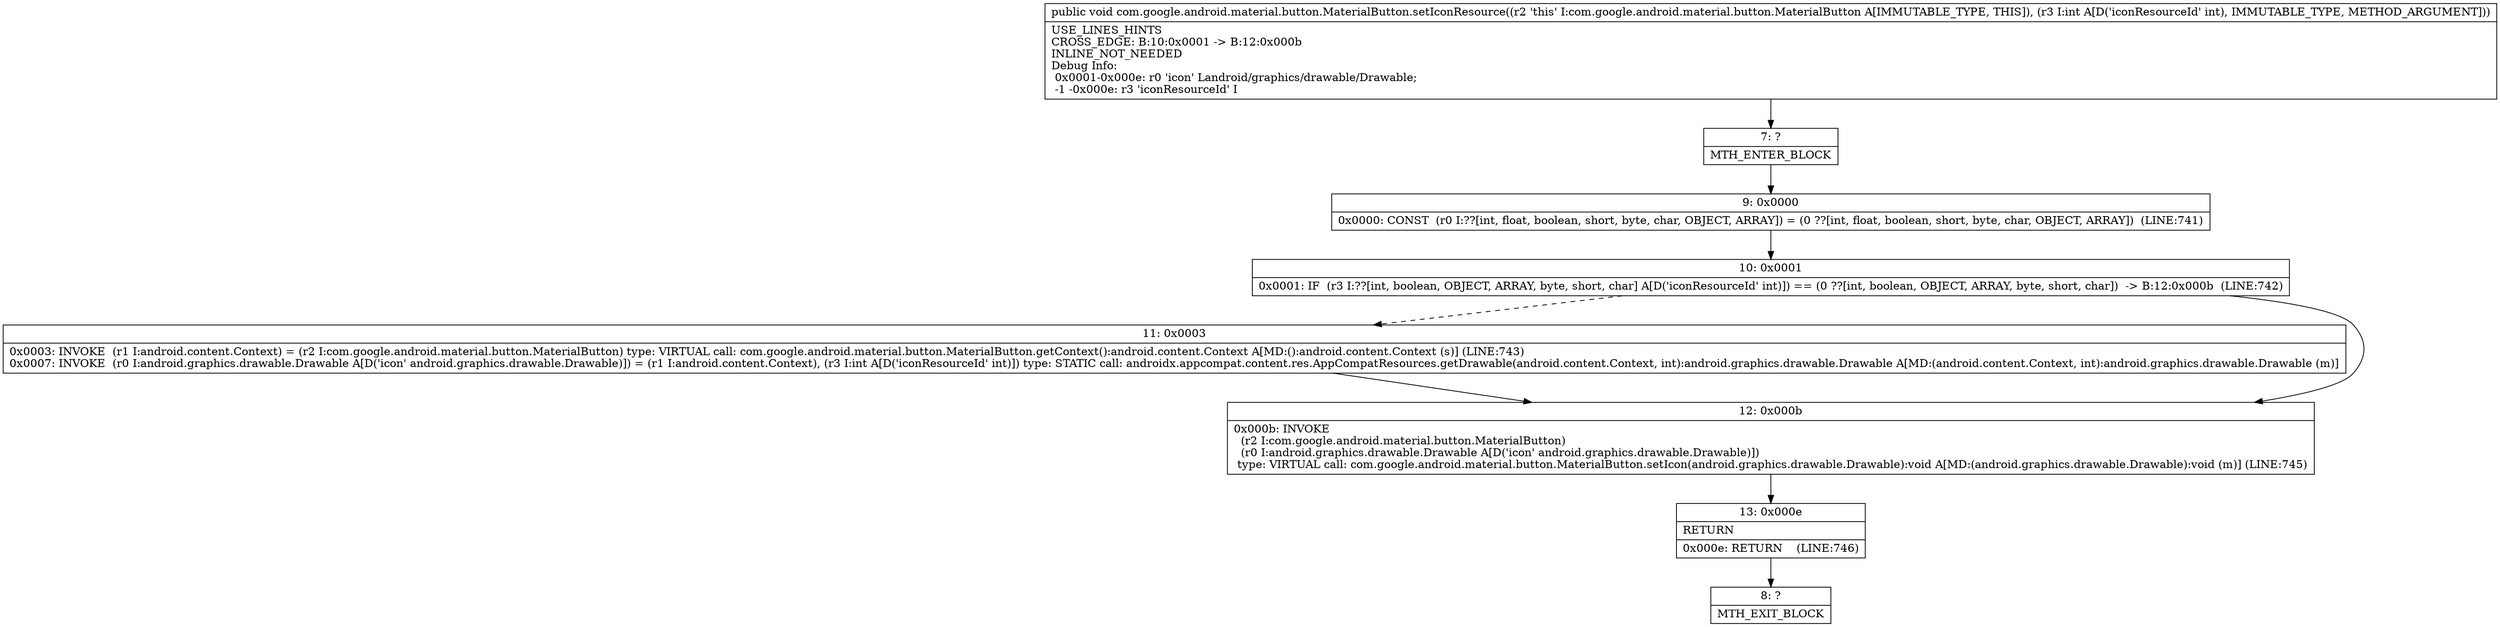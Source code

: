 digraph "CFG forcom.google.android.material.button.MaterialButton.setIconResource(I)V" {
Node_7 [shape=record,label="{7\:\ ?|MTH_ENTER_BLOCK\l}"];
Node_9 [shape=record,label="{9\:\ 0x0000|0x0000: CONST  (r0 I:??[int, float, boolean, short, byte, char, OBJECT, ARRAY]) = (0 ??[int, float, boolean, short, byte, char, OBJECT, ARRAY])  (LINE:741)\l}"];
Node_10 [shape=record,label="{10\:\ 0x0001|0x0001: IF  (r3 I:??[int, boolean, OBJECT, ARRAY, byte, short, char] A[D('iconResourceId' int)]) == (0 ??[int, boolean, OBJECT, ARRAY, byte, short, char])  \-\> B:12:0x000b  (LINE:742)\l}"];
Node_11 [shape=record,label="{11\:\ 0x0003|0x0003: INVOKE  (r1 I:android.content.Context) = (r2 I:com.google.android.material.button.MaterialButton) type: VIRTUAL call: com.google.android.material.button.MaterialButton.getContext():android.content.Context A[MD:():android.content.Context (s)] (LINE:743)\l0x0007: INVOKE  (r0 I:android.graphics.drawable.Drawable A[D('icon' android.graphics.drawable.Drawable)]) = (r1 I:android.content.Context), (r3 I:int A[D('iconResourceId' int)]) type: STATIC call: androidx.appcompat.content.res.AppCompatResources.getDrawable(android.content.Context, int):android.graphics.drawable.Drawable A[MD:(android.content.Context, int):android.graphics.drawable.Drawable (m)]\l}"];
Node_12 [shape=record,label="{12\:\ 0x000b|0x000b: INVOKE  \l  (r2 I:com.google.android.material.button.MaterialButton)\l  (r0 I:android.graphics.drawable.Drawable A[D('icon' android.graphics.drawable.Drawable)])\l type: VIRTUAL call: com.google.android.material.button.MaterialButton.setIcon(android.graphics.drawable.Drawable):void A[MD:(android.graphics.drawable.Drawable):void (m)] (LINE:745)\l}"];
Node_13 [shape=record,label="{13\:\ 0x000e|RETURN\l|0x000e: RETURN    (LINE:746)\l}"];
Node_8 [shape=record,label="{8\:\ ?|MTH_EXIT_BLOCK\l}"];
MethodNode[shape=record,label="{public void com.google.android.material.button.MaterialButton.setIconResource((r2 'this' I:com.google.android.material.button.MaterialButton A[IMMUTABLE_TYPE, THIS]), (r3 I:int A[D('iconResourceId' int), IMMUTABLE_TYPE, METHOD_ARGUMENT]))  | USE_LINES_HINTS\lCROSS_EDGE: B:10:0x0001 \-\> B:12:0x000b\lINLINE_NOT_NEEDED\lDebug Info:\l  0x0001\-0x000e: r0 'icon' Landroid\/graphics\/drawable\/Drawable;\l  \-1 \-0x000e: r3 'iconResourceId' I\l}"];
MethodNode -> Node_7;Node_7 -> Node_9;
Node_9 -> Node_10;
Node_10 -> Node_11[style=dashed];
Node_10 -> Node_12;
Node_11 -> Node_12;
Node_12 -> Node_13;
Node_13 -> Node_8;
}

